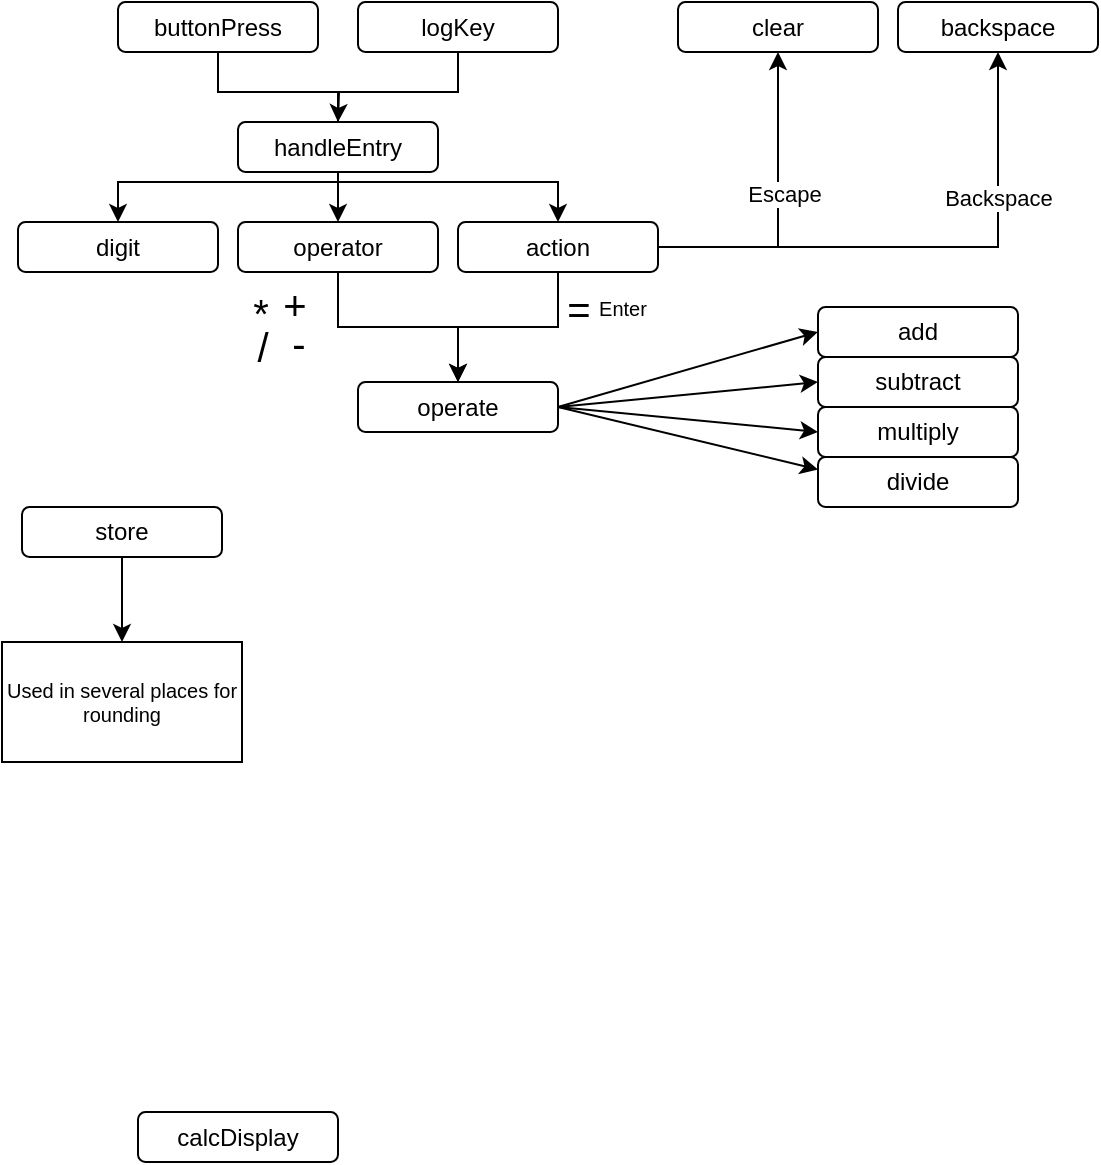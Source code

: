 <mxfile version="17.4.0" type="github">
  <diagram id="C5RBs43oDa-KdzZeNtuy" name="Page-1">
    <mxGraphModel dx="982" dy="550" grid="1" gridSize="10" guides="1" tooltips="1" connect="1" arrows="1" fold="1" page="1" pageScale="1" pageWidth="827" pageHeight="1169" math="0" shadow="0">
      <root>
        <mxCell id="WIyWlLk6GJQsqaUBKTNV-0" />
        <mxCell id="WIyWlLk6GJQsqaUBKTNV-1" parent="WIyWlLk6GJQsqaUBKTNV-0" />
        <mxCell id="4pGe8WbjwUxOxHnnWIG8-52" style="edgeStyle=orthogonalEdgeStyle;rounded=0;orthogonalLoop=1;jettySize=auto;html=1;exitX=1;exitY=0.5;exitDx=0;exitDy=0;entryX=0.5;entryY=1;entryDx=0;entryDy=0;" edge="1" parent="WIyWlLk6GJQsqaUBKTNV-1" source="4pGe8WbjwUxOxHnnWIG8-0" target="4pGe8WbjwUxOxHnnWIG8-4">
          <mxGeometry relative="1" as="geometry" />
        </mxCell>
        <mxCell id="4pGe8WbjwUxOxHnnWIG8-53" value="Escape" style="edgeLabel;html=1;align=center;verticalAlign=middle;resizable=0;points=[];" vertex="1" connectable="0" parent="4pGe8WbjwUxOxHnnWIG8-52">
          <mxGeometry x="0.098" y="-3" relative="1" as="geometry">
            <mxPoint as="offset" />
          </mxGeometry>
        </mxCell>
        <mxCell id="4pGe8WbjwUxOxHnnWIG8-54" style="edgeStyle=orthogonalEdgeStyle;rounded=0;orthogonalLoop=1;jettySize=auto;html=1;entryX=0.5;entryY=1;entryDx=0;entryDy=0;" edge="1" parent="WIyWlLk6GJQsqaUBKTNV-1" source="4pGe8WbjwUxOxHnnWIG8-0" target="4pGe8WbjwUxOxHnnWIG8-49">
          <mxGeometry relative="1" as="geometry" />
        </mxCell>
        <mxCell id="4pGe8WbjwUxOxHnnWIG8-55" value="Backspace" style="edgeLabel;html=1;align=center;verticalAlign=middle;resizable=0;points=[];" vertex="1" connectable="0" parent="4pGe8WbjwUxOxHnnWIG8-54">
          <mxGeometry x="0.454" relative="1" as="geometry">
            <mxPoint as="offset" />
          </mxGeometry>
        </mxCell>
        <mxCell id="4pGe8WbjwUxOxHnnWIG8-56" style="edgeStyle=orthogonalEdgeStyle;rounded=0;orthogonalLoop=1;jettySize=auto;html=1;exitX=0.5;exitY=1;exitDx=0;exitDy=0;entryX=0.5;entryY=0;entryDx=0;entryDy=0;fontSize=20;fontStyle=1" edge="1" parent="WIyWlLk6GJQsqaUBKTNV-1" source="4pGe8WbjwUxOxHnnWIG8-0" target="4pGe8WbjwUxOxHnnWIG8-8">
          <mxGeometry relative="1" as="geometry" />
        </mxCell>
        <mxCell id="4pGe8WbjwUxOxHnnWIG8-59" value="=" style="edgeLabel;html=1;align=center;verticalAlign=middle;resizable=0;points=[];fontSize=20;" vertex="1" connectable="0" parent="4pGe8WbjwUxOxHnnWIG8-56">
          <mxGeometry x="-0.211" y="-1" relative="1" as="geometry">
            <mxPoint x="24" y="-9" as="offset" />
          </mxGeometry>
        </mxCell>
        <mxCell id="4pGe8WbjwUxOxHnnWIG8-60" value="&lt;font style=&quot;font-size: 10px&quot;&gt;Enter&lt;/font&gt;" style="edgeLabel;html=1;align=center;verticalAlign=middle;resizable=0;points=[];fontSize=20;" vertex="1" connectable="0" parent="4pGe8WbjwUxOxHnnWIG8-56">
          <mxGeometry x="-0.302" relative="1" as="geometry">
            <mxPoint x="41" y="-14" as="offset" />
          </mxGeometry>
        </mxCell>
        <mxCell id="4pGe8WbjwUxOxHnnWIG8-0" value="action" style="rounded=1;whiteSpace=wrap;html=1;" vertex="1" parent="WIyWlLk6GJQsqaUBKTNV-1">
          <mxGeometry x="240" y="140" width="100" height="25" as="geometry" />
        </mxCell>
        <mxCell id="4pGe8WbjwUxOxHnnWIG8-44" style="edgeStyle=orthogonalEdgeStyle;rounded=0;orthogonalLoop=1;jettySize=auto;html=1;entryX=0.5;entryY=0.4;entryDx=0;entryDy=0;entryPerimeter=0;" edge="1" parent="WIyWlLk6GJQsqaUBKTNV-1" source="4pGe8WbjwUxOxHnnWIG8-2" target="4pGe8WbjwUxOxHnnWIG8-6">
          <mxGeometry relative="1" as="geometry" />
        </mxCell>
        <mxCell id="4pGe8WbjwUxOxHnnWIG8-2" value="buttonPress" style="rounded=1;whiteSpace=wrap;html=1;" vertex="1" parent="WIyWlLk6GJQsqaUBKTNV-1">
          <mxGeometry x="70" y="30" width="100" height="25" as="geometry" />
        </mxCell>
        <mxCell id="4pGe8WbjwUxOxHnnWIG8-3" value="calcDisplay" style="rounded=1;whiteSpace=wrap;html=1;" vertex="1" parent="WIyWlLk6GJQsqaUBKTNV-1">
          <mxGeometry x="80" y="585" width="100" height="25" as="geometry" />
        </mxCell>
        <mxCell id="4pGe8WbjwUxOxHnnWIG8-4" value="clear" style="rounded=1;whiteSpace=wrap;html=1;" vertex="1" parent="WIyWlLk6GJQsqaUBKTNV-1">
          <mxGeometry x="350" y="30" width="100" height="25" as="geometry" />
        </mxCell>
        <mxCell id="4pGe8WbjwUxOxHnnWIG8-5" value="digit" style="rounded=1;whiteSpace=wrap;html=1;" vertex="1" parent="WIyWlLk6GJQsqaUBKTNV-1">
          <mxGeometry x="20" y="140" width="100" height="25" as="geometry" />
        </mxCell>
        <mxCell id="4pGe8WbjwUxOxHnnWIG8-46" style="edgeStyle=orthogonalEdgeStyle;rounded=0;orthogonalLoop=1;jettySize=auto;html=1;entryX=0.5;entryY=0;entryDx=0;entryDy=0;" edge="1" parent="WIyWlLk6GJQsqaUBKTNV-1" source="4pGe8WbjwUxOxHnnWIG8-6" target="4pGe8WbjwUxOxHnnWIG8-9">
          <mxGeometry relative="1" as="geometry" />
        </mxCell>
        <mxCell id="4pGe8WbjwUxOxHnnWIG8-47" style="edgeStyle=orthogonalEdgeStyle;rounded=0;orthogonalLoop=1;jettySize=auto;html=1;exitX=0.5;exitY=1;exitDx=0;exitDy=0;" edge="1" parent="WIyWlLk6GJQsqaUBKTNV-1" source="4pGe8WbjwUxOxHnnWIG8-6" target="4pGe8WbjwUxOxHnnWIG8-5">
          <mxGeometry relative="1" as="geometry">
            <Array as="points">
              <mxPoint x="180" y="120" />
              <mxPoint x="70" y="120" />
            </Array>
          </mxGeometry>
        </mxCell>
        <mxCell id="4pGe8WbjwUxOxHnnWIG8-48" style="edgeStyle=orthogonalEdgeStyle;rounded=0;orthogonalLoop=1;jettySize=auto;html=1;exitX=0.5;exitY=1;exitDx=0;exitDy=0;entryX=0.5;entryY=0;entryDx=0;entryDy=0;" edge="1" parent="WIyWlLk6GJQsqaUBKTNV-1" source="4pGe8WbjwUxOxHnnWIG8-6" target="4pGe8WbjwUxOxHnnWIG8-0">
          <mxGeometry relative="1" as="geometry">
            <Array as="points">
              <mxPoint x="180" y="120" />
              <mxPoint x="290" y="120" />
            </Array>
          </mxGeometry>
        </mxCell>
        <mxCell id="4pGe8WbjwUxOxHnnWIG8-6" value="handleEntry" style="rounded=1;whiteSpace=wrap;html=1;" vertex="1" parent="WIyWlLk6GJQsqaUBKTNV-1">
          <mxGeometry x="130" y="90" width="100" height="25" as="geometry" />
        </mxCell>
        <mxCell id="4pGe8WbjwUxOxHnnWIG8-45" style="edgeStyle=orthogonalEdgeStyle;rounded=0;orthogonalLoop=1;jettySize=auto;html=1;exitX=0.5;exitY=1;exitDx=0;exitDy=0;" edge="1" parent="WIyWlLk6GJQsqaUBKTNV-1" source="4pGe8WbjwUxOxHnnWIG8-7">
          <mxGeometry relative="1" as="geometry">
            <mxPoint x="180" y="90" as="targetPoint" />
          </mxGeometry>
        </mxCell>
        <mxCell id="4pGe8WbjwUxOxHnnWIG8-7" value="logKey" style="rounded=1;whiteSpace=wrap;html=1;imageWidth=12;" vertex="1" parent="WIyWlLk6GJQsqaUBKTNV-1">
          <mxGeometry x="190" y="30" width="100" height="25" as="geometry" />
        </mxCell>
        <mxCell id="4pGe8WbjwUxOxHnnWIG8-8" value="operate" style="rounded=1;whiteSpace=wrap;html=1;" vertex="1" parent="WIyWlLk6GJQsqaUBKTNV-1">
          <mxGeometry x="190" y="220" width="100" height="25" as="geometry" />
        </mxCell>
        <mxCell id="4pGe8WbjwUxOxHnnWIG8-61" style="edgeStyle=orthogonalEdgeStyle;rounded=0;orthogonalLoop=1;jettySize=auto;html=1;exitX=0.5;exitY=1;exitDx=0;exitDy=0;fontSize=10;" edge="1" parent="WIyWlLk6GJQsqaUBKTNV-1" source="4pGe8WbjwUxOxHnnWIG8-9" target="4pGe8WbjwUxOxHnnWIG8-8">
          <mxGeometry relative="1" as="geometry" />
        </mxCell>
        <mxCell id="4pGe8WbjwUxOxHnnWIG8-9" value="operator" style="rounded=1;whiteSpace=wrap;html=1;" vertex="1" parent="WIyWlLk6GJQsqaUBKTNV-1">
          <mxGeometry x="130" y="140" width="100" height="25" as="geometry" />
        </mxCell>
        <mxCell id="4pGe8WbjwUxOxHnnWIG8-32" value="add" style="rounded=1;whiteSpace=wrap;html=1;" vertex="1" parent="WIyWlLk6GJQsqaUBKTNV-1">
          <mxGeometry x="420" y="182.5" width="100" height="25" as="geometry" />
        </mxCell>
        <mxCell id="4pGe8WbjwUxOxHnnWIG8-33" value="divide" style="rounded=1;whiteSpace=wrap;html=1;" vertex="1" parent="WIyWlLk6GJQsqaUBKTNV-1">
          <mxGeometry x="420" y="257.5" width="100" height="25" as="geometry" />
        </mxCell>
        <mxCell id="4pGe8WbjwUxOxHnnWIG8-34" value="multiply" style="rounded=1;whiteSpace=wrap;html=1;imageWidth=24;" vertex="1" parent="WIyWlLk6GJQsqaUBKTNV-1">
          <mxGeometry x="420" y="232.5" width="100" height="25" as="geometry" />
        </mxCell>
        <mxCell id="4pGe8WbjwUxOxHnnWIG8-37" value="subtract" style="rounded=1;whiteSpace=wrap;html=1;imageWidth=24;" vertex="1" parent="WIyWlLk6GJQsqaUBKTNV-1">
          <mxGeometry x="420" y="207.5" width="100" height="25" as="geometry" />
        </mxCell>
        <mxCell id="4pGe8WbjwUxOxHnnWIG8-39" value="" style="endArrow=classic;html=1;rounded=0;exitX=1;exitY=0.5;exitDx=0;exitDy=0;entryX=0;entryY=0.5;entryDx=0;entryDy=0;" edge="1" parent="WIyWlLk6GJQsqaUBKTNV-1" source="4pGe8WbjwUxOxHnnWIG8-8" target="4pGe8WbjwUxOxHnnWIG8-32">
          <mxGeometry width="50" height="50" relative="1" as="geometry">
            <mxPoint x="820" y="472.5" as="sourcePoint" />
            <mxPoint x="870" y="422.5" as="targetPoint" />
          </mxGeometry>
        </mxCell>
        <mxCell id="4pGe8WbjwUxOxHnnWIG8-40" value="" style="endArrow=classic;html=1;rounded=0;exitX=1;exitY=0.5;exitDx=0;exitDy=0;entryX=0;entryY=0.5;entryDx=0;entryDy=0;" edge="1" parent="WIyWlLk6GJQsqaUBKTNV-1" source="4pGe8WbjwUxOxHnnWIG8-8" target="4pGe8WbjwUxOxHnnWIG8-37">
          <mxGeometry width="50" height="50" relative="1" as="geometry">
            <mxPoint x="600" y="350" as="sourcePoint" />
            <mxPoint x="620" y="312.5" as="targetPoint" />
          </mxGeometry>
        </mxCell>
        <mxCell id="4pGe8WbjwUxOxHnnWIG8-41" value="" style="endArrow=classic;html=1;rounded=0;exitX=1;exitY=0.5;exitDx=0;exitDy=0;entryX=0;entryY=0.5;entryDx=0;entryDy=0;" edge="1" parent="WIyWlLk6GJQsqaUBKTNV-1" source="4pGe8WbjwUxOxHnnWIG8-8" target="4pGe8WbjwUxOxHnnWIG8-34">
          <mxGeometry width="50" height="50" relative="1" as="geometry">
            <mxPoint x="600" y="350" as="sourcePoint" />
            <mxPoint x="620" y="337.5" as="targetPoint" />
          </mxGeometry>
        </mxCell>
        <mxCell id="4pGe8WbjwUxOxHnnWIG8-42" value="" style="endArrow=classic;html=1;rounded=0;exitX=1;exitY=0.5;exitDx=0;exitDy=0;entryX=0;entryY=0.25;entryDx=0;entryDy=0;" edge="1" parent="WIyWlLk6GJQsqaUBKTNV-1" source="4pGe8WbjwUxOxHnnWIG8-8" target="4pGe8WbjwUxOxHnnWIG8-33">
          <mxGeometry width="50" height="50" relative="1" as="geometry">
            <mxPoint x="600" y="350" as="sourcePoint" />
            <mxPoint x="620" y="362.5" as="targetPoint" />
          </mxGeometry>
        </mxCell>
        <mxCell id="4pGe8WbjwUxOxHnnWIG8-49" value="backspace" style="rounded=1;whiteSpace=wrap;html=1;" vertex="1" parent="WIyWlLk6GJQsqaUBKTNV-1">
          <mxGeometry x="460" y="30" width="100" height="25" as="geometry" />
        </mxCell>
        <mxCell id="4pGe8WbjwUxOxHnnWIG8-62" value="+" style="edgeLabel;html=1;align=center;verticalAlign=middle;resizable=0;points=[];fontSize=20;" vertex="1" connectable="0" parent="WIyWlLk6GJQsqaUBKTNV-1">
          <mxGeometry x="159.995" y="180.004" as="geometry">
            <mxPoint x="-2" y="1" as="offset" />
          </mxGeometry>
        </mxCell>
        <mxCell id="4pGe8WbjwUxOxHnnWIG8-63" value="-" style="edgeLabel;html=1;align=center;verticalAlign=middle;resizable=0;points=[];fontSize=20;" vertex="1" connectable="0" parent="WIyWlLk6GJQsqaUBKTNV-1">
          <mxGeometry x="159.995" y="200.004" as="geometry" />
        </mxCell>
        <mxCell id="4pGe8WbjwUxOxHnnWIG8-64" value="*" style="edgeLabel;html=1;align=center;verticalAlign=middle;resizable=0;points=[];fontSize=20;" vertex="1" connectable="0" parent="WIyWlLk6GJQsqaUBKTNV-1">
          <mxGeometry x="140.995" y="184.504" as="geometry" />
        </mxCell>
        <mxCell id="4pGe8WbjwUxOxHnnWIG8-65" value="/" style="edgeLabel;html=1;align=center;verticalAlign=middle;resizable=0;points=[];fontSize=20;" vertex="1" connectable="0" parent="WIyWlLk6GJQsqaUBKTNV-1">
          <mxGeometry x="71.995" y="307.504" as="geometry">
            <mxPoint x="70" y="-106" as="offset" />
          </mxGeometry>
        </mxCell>
        <mxCell id="4pGe8WbjwUxOxHnnWIG8-69" style="edgeStyle=orthogonalEdgeStyle;rounded=0;orthogonalLoop=1;jettySize=auto;html=1;fontSize=10;" edge="1" parent="WIyWlLk6GJQsqaUBKTNV-1" source="4pGe8WbjwUxOxHnnWIG8-68" target="4pGe8WbjwUxOxHnnWIG8-70">
          <mxGeometry relative="1" as="geometry">
            <mxPoint x="72" y="340" as="targetPoint" />
          </mxGeometry>
        </mxCell>
        <mxCell id="4pGe8WbjwUxOxHnnWIG8-68" value="store" style="rounded=1;whiteSpace=wrap;html=1;" vertex="1" parent="WIyWlLk6GJQsqaUBKTNV-1">
          <mxGeometry x="22" y="282.5" width="100" height="25" as="geometry" />
        </mxCell>
        <mxCell id="4pGe8WbjwUxOxHnnWIG8-70" value="Used in several places for rounding" style="rounded=0;whiteSpace=wrap;html=1;fontSize=10;" vertex="1" parent="WIyWlLk6GJQsqaUBKTNV-1">
          <mxGeometry x="12" y="350" width="120" height="60" as="geometry" />
        </mxCell>
      </root>
    </mxGraphModel>
  </diagram>
</mxfile>
